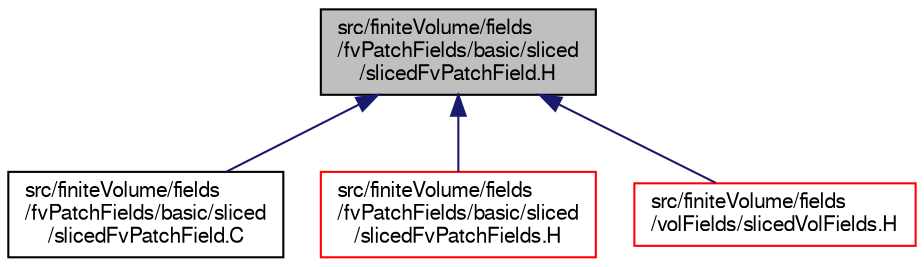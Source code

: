 digraph "src/finiteVolume/fields/fvPatchFields/basic/sliced/slicedFvPatchField.H"
{
  bgcolor="transparent";
  edge [fontname="FreeSans",fontsize="10",labelfontname="FreeSans",labelfontsize="10"];
  node [fontname="FreeSans",fontsize="10",shape=record];
  Node1 [label="src/finiteVolume/fields\l/fvPatchFields/basic/sliced\l/slicedFvPatchField.H",height=0.2,width=0.4,color="black", fillcolor="grey75", style="filled" fontcolor="black"];
  Node1 -> Node2 [dir="back",color="midnightblue",fontsize="10",style="solid",fontname="FreeSans"];
  Node2 [label="src/finiteVolume/fields\l/fvPatchFields/basic/sliced\l/slicedFvPatchField.C",height=0.2,width=0.4,color="black",URL="$a04763.html"];
  Node1 -> Node3 [dir="back",color="midnightblue",fontsize="10",style="solid",fontname="FreeSans"];
  Node3 [label="src/finiteVolume/fields\l/fvPatchFields/basic/sliced\l/slicedFvPatchFields.H",height=0.2,width=0.4,color="red",URL="$a04766.html"];
  Node1 -> Node4 [dir="back",color="midnightblue",fontsize="10",style="solid",fontname="FreeSans"];
  Node4 [label="src/finiteVolume/fields\l/volFields/slicedVolFields.H",height=0.2,width=0.4,color="red",URL="$a05175.html"];
}
